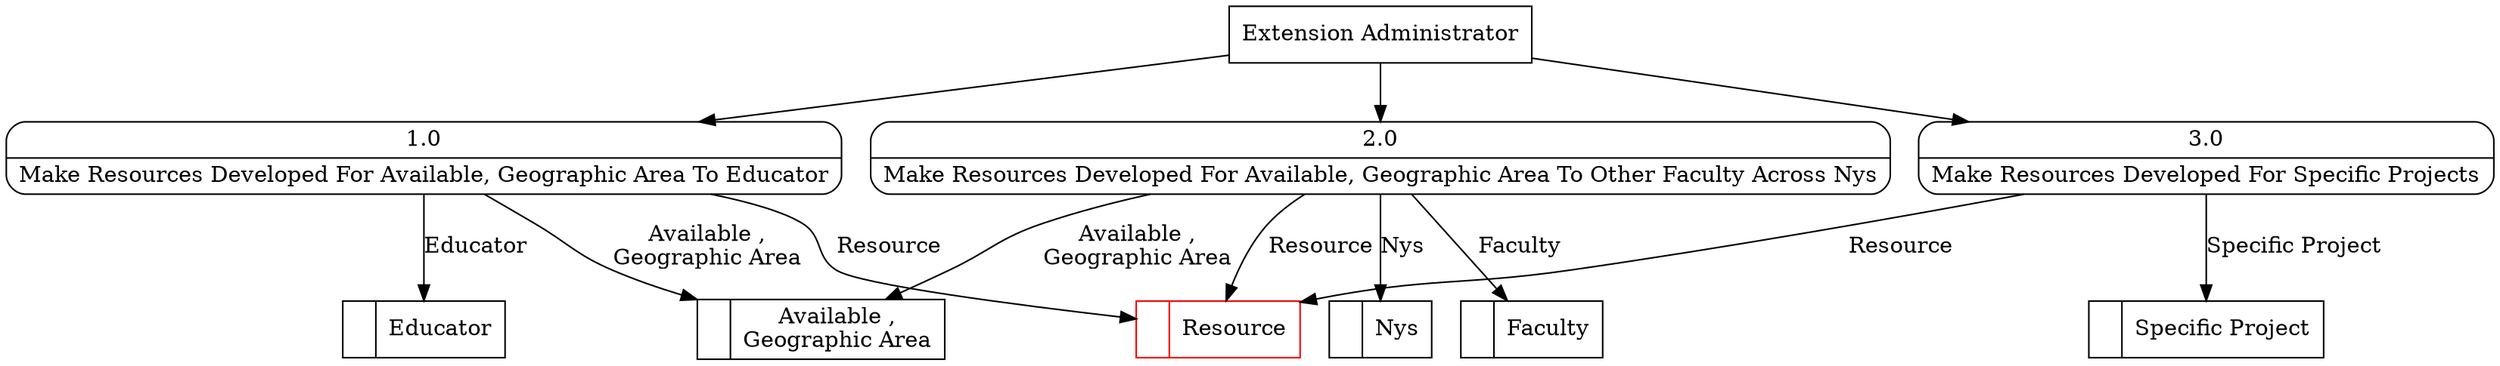 digraph dfd2{ 
node[shape=record]
200 [label="<f0>  |<f1> Nys " ];
201 [label="<f0>  |<f1> Available ,\nGeographic Area " ];
202 [label="<f0>  |<f1> Educator " ];
203 [label="<f0>  |<f1> Faculty " ];
204 [label="<f0>  |<f1> Resource " color=red];
205 [label="<f0>  |<f1> Specific Project " ];
206 [label="Extension Administrator" shape=box];
207 [label="{<f0> 1.0|<f1> Make Resources Developed For Available, Geographic Area To Educator }" shape=Mrecord];
208 [label="{<f0> 2.0|<f1> Make Resources Developed For Available, Geographic Area To Other Faculty Across Nys }" shape=Mrecord];
209 [label="{<f0> 3.0|<f1> Make Resources Developed For Specific Projects }" shape=Mrecord];
206 -> 207
206 -> 208
206 -> 209
207 -> 202 [label="Educator"]
207 -> 201 [label="Available ,\nGeographic Area"]
207 -> 204 [label="Resource"]
208 -> 201 [label="Available ,\nGeographic Area"]
208 -> 203 [label="Faculty"]
208 -> 200 [label="Nys"]
208 -> 204 [label="Resource"]
209 -> 204 [label="Resource"]
209 -> 205 [label="Specific Project"]
}